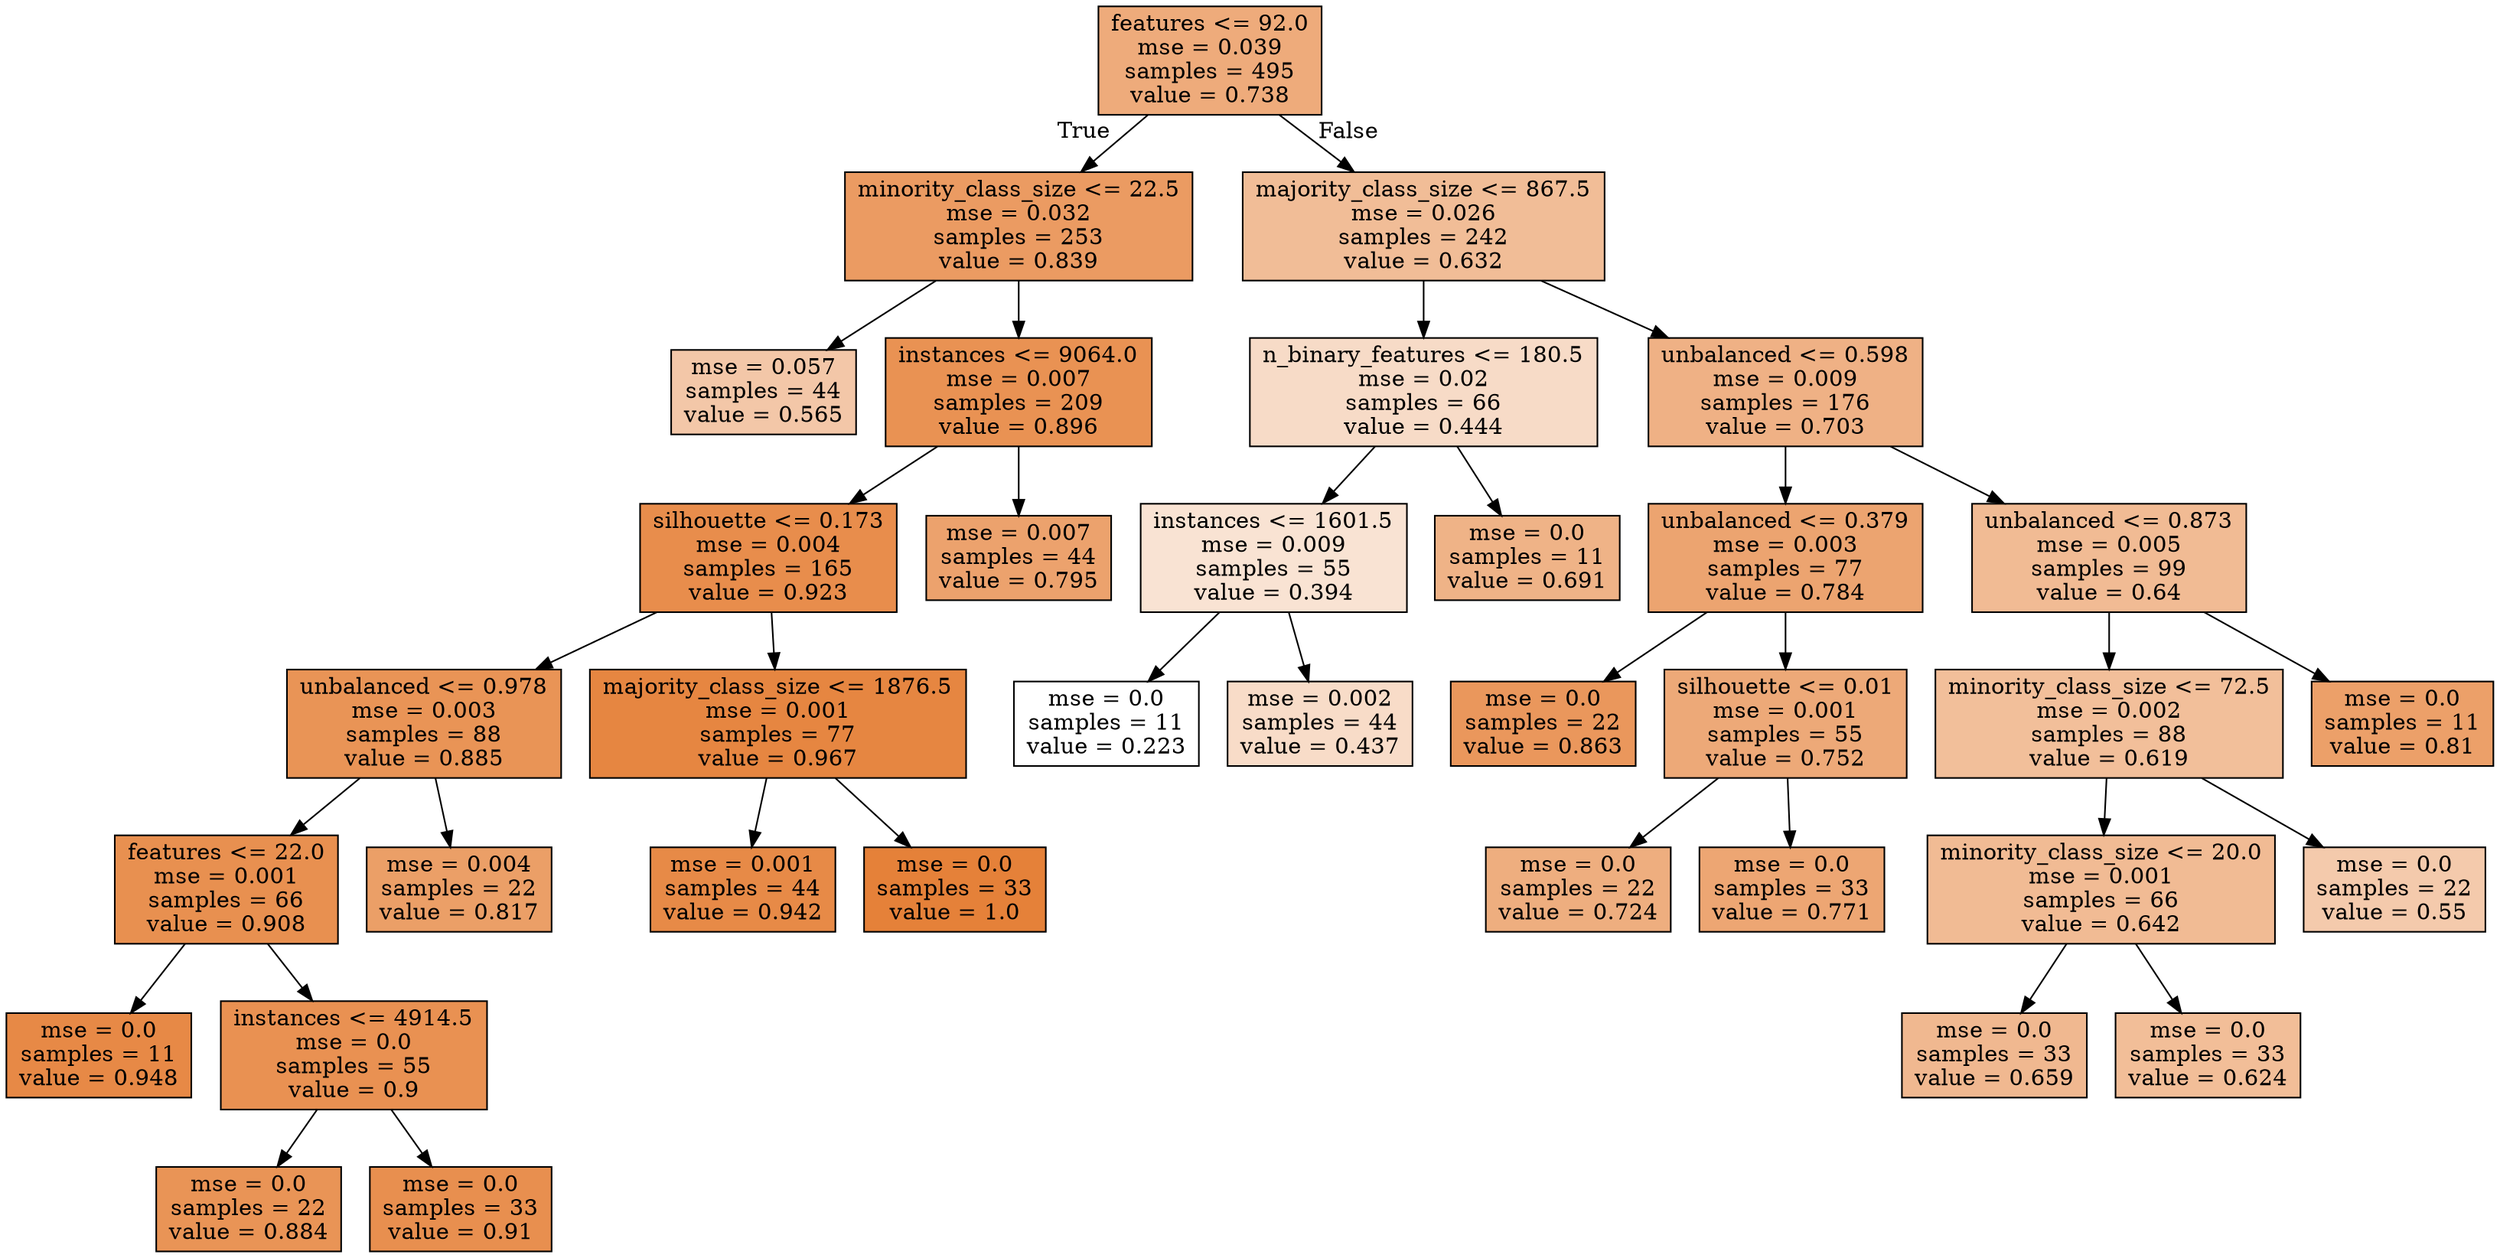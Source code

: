 digraph Tree {
node [shape=box, style="filled", color="black"] ;
0 [label="features <= 92.0\nmse = 0.039\nsamples = 495\nvalue = 0.738", fillcolor="#e58139a9"] ;
1 [label="minority_class_size <= 22.5\nmse = 0.032\nsamples = 253\nvalue = 0.839", fillcolor="#e58139ca"] ;
0 -> 1 [labeldistance=2.5, labelangle=45, headlabel="True"] ;
2 [label="mse = 0.057\nsamples = 44\nvalue = 0.565", fillcolor="#e5813970"] ;
1 -> 2 ;
3 [label="instances <= 9064.0\nmse = 0.007\nsamples = 209\nvalue = 0.896", fillcolor="#e58139dd"] ;
1 -> 3 ;
4 [label="silhouette <= 0.173\nmse = 0.004\nsamples = 165\nvalue = 0.923", fillcolor="#e58139e6"] ;
3 -> 4 ;
5 [label="unbalanced <= 0.978\nmse = 0.003\nsamples = 88\nvalue = 0.885", fillcolor="#e58139d9"] ;
4 -> 5 ;
6 [label="features <= 22.0\nmse = 0.001\nsamples = 66\nvalue = 0.908", fillcolor="#e58139e1"] ;
5 -> 6 ;
7 [label="mse = 0.0\nsamples = 11\nvalue = 0.948", fillcolor="#e58139ee"] ;
6 -> 7 ;
8 [label="instances <= 4914.5\nmse = 0.0\nsamples = 55\nvalue = 0.9", fillcolor="#e58139de"] ;
6 -> 8 ;
9 [label="mse = 0.0\nsamples = 22\nvalue = 0.884", fillcolor="#e58139d9"] ;
8 -> 9 ;
10 [label="mse = 0.0\nsamples = 33\nvalue = 0.91", fillcolor="#e58139e2"] ;
8 -> 10 ;
11 [label="mse = 0.004\nsamples = 22\nvalue = 0.817", fillcolor="#e58139c3"] ;
5 -> 11 ;
12 [label="majority_class_size <= 1876.5\nmse = 0.001\nsamples = 77\nvalue = 0.967", fillcolor="#e58139f4"] ;
4 -> 12 ;
13 [label="mse = 0.001\nsamples = 44\nvalue = 0.942", fillcolor="#e58139ec"] ;
12 -> 13 ;
14 [label="mse = 0.0\nsamples = 33\nvalue = 1.0", fillcolor="#e58139ff"] ;
12 -> 14 ;
15 [label="mse = 0.007\nsamples = 44\nvalue = 0.795", fillcolor="#e58139bc"] ;
3 -> 15 ;
16 [label="majority_class_size <= 867.5\nmse = 0.026\nsamples = 242\nvalue = 0.632", fillcolor="#e5813986"] ;
0 -> 16 [labeldistance=2.5, labelangle=-45, headlabel="False"] ;
17 [label="n_binary_features <= 180.5\nmse = 0.02\nsamples = 66\nvalue = 0.444", fillcolor="#e5813948"] ;
16 -> 17 ;
18 [label="instances <= 1601.5\nmse = 0.009\nsamples = 55\nvalue = 0.394", fillcolor="#e5813938"] ;
17 -> 18 ;
19 [label="mse = 0.0\nsamples = 11\nvalue = 0.223", fillcolor="#e5813900"] ;
18 -> 19 ;
20 [label="mse = 0.002\nsamples = 44\nvalue = 0.437", fillcolor="#e5813946"] ;
18 -> 20 ;
21 [label="mse = 0.0\nsamples = 11\nvalue = 0.691", fillcolor="#e581399a"] ;
17 -> 21 ;
22 [label="unbalanced <= 0.598\nmse = 0.009\nsamples = 176\nvalue = 0.703", fillcolor="#e581399d"] ;
16 -> 22 ;
23 [label="unbalanced <= 0.379\nmse = 0.003\nsamples = 77\nvalue = 0.784", fillcolor="#e58139b8"] ;
22 -> 23 ;
24 [label="mse = 0.0\nsamples = 22\nvalue = 0.863", fillcolor="#e58139d2"] ;
23 -> 24 ;
25 [label="silhouette <= 0.01\nmse = 0.001\nsamples = 55\nvalue = 0.752", fillcolor="#e58139ae"] ;
23 -> 25 ;
26 [label="mse = 0.0\nsamples = 22\nvalue = 0.724", fillcolor="#e58139a4"] ;
25 -> 26 ;
27 [label="mse = 0.0\nsamples = 33\nvalue = 0.771", fillcolor="#e58139b4"] ;
25 -> 27 ;
28 [label="unbalanced <= 0.873\nmse = 0.005\nsamples = 99\nvalue = 0.64", fillcolor="#e5813989"] ;
22 -> 28 ;
29 [label="minority_class_size <= 72.5\nmse = 0.002\nsamples = 88\nvalue = 0.619", fillcolor="#e5813982"] ;
28 -> 29 ;
30 [label="minority_class_size <= 20.0\nmse = 0.001\nsamples = 66\nvalue = 0.642", fillcolor="#e5813989"] ;
29 -> 30 ;
31 [label="mse = 0.0\nsamples = 33\nvalue = 0.659", fillcolor="#e581398f"] ;
30 -> 31 ;
32 [label="mse = 0.0\nsamples = 33\nvalue = 0.624", fillcolor="#e5813984"] ;
30 -> 32 ;
33 [label="mse = 0.0\nsamples = 22\nvalue = 0.55", fillcolor="#e581396b"] ;
29 -> 33 ;
34 [label="mse = 0.0\nsamples = 11\nvalue = 0.81", fillcolor="#e58139c1"] ;
28 -> 34 ;
}